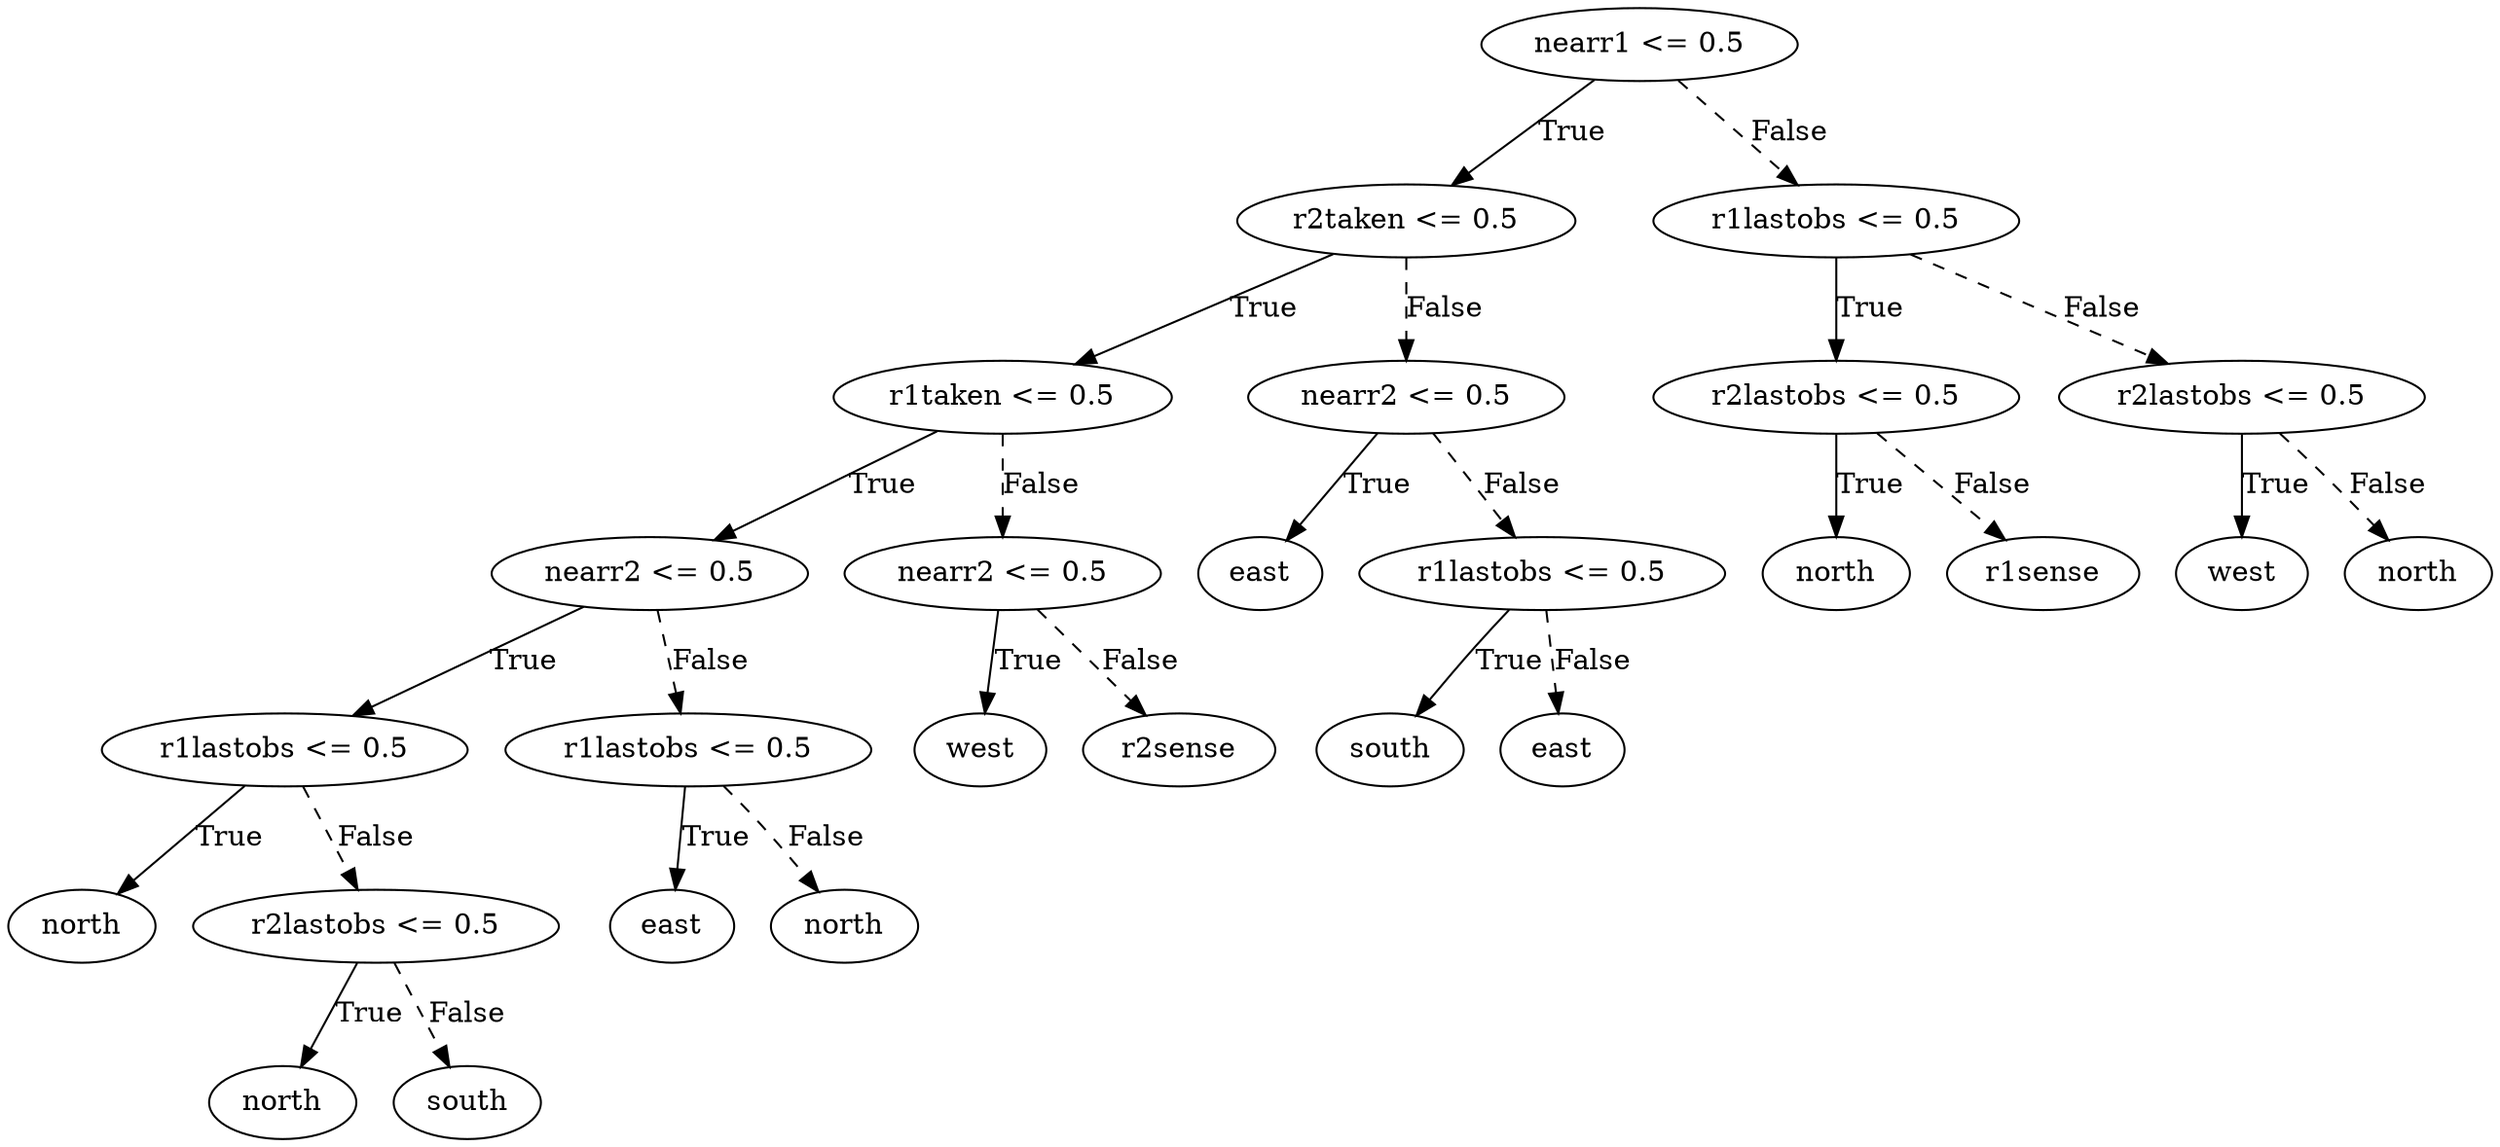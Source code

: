 digraph {
0 [label="nearr1 <= 0.5"];
1 [label="r2taken <= 0.5"];
2 [label="r1taken <= 0.5"];
3 [label="nearr2 <= 0.5"];
4 [label="r1lastobs <= 0.5"];
5 [label="north"];
4 -> 5 [label="True"];
6 [label="r2lastobs <= 0.5"];
7 [label="north"];
6 -> 7 [label="True"];
8 [label="south"];
6 -> 8 [style="dashed", label="False"];
4 -> 6 [style="dashed", label="False"];
3 -> 4 [label="True"];
9 [label="r1lastobs <= 0.5"];
10 [label="east"];
9 -> 10 [label="True"];
11 [label="north"];
9 -> 11 [style="dashed", label="False"];
3 -> 9 [style="dashed", label="False"];
2 -> 3 [label="True"];
12 [label="nearr2 <= 0.5"];
13 [label="west"];
12 -> 13 [label="True"];
14 [label="r2sense"];
12 -> 14 [style="dashed", label="False"];
2 -> 12 [style="dashed", label="False"];
1 -> 2 [label="True"];
15 [label="nearr2 <= 0.5"];
16 [label="east"];
15 -> 16 [label="True"];
17 [label="r1lastobs <= 0.5"];
18 [label="south"];
17 -> 18 [label="True"];
19 [label="east"];
17 -> 19 [style="dashed", label="False"];
15 -> 17 [style="dashed", label="False"];
1 -> 15 [style="dashed", label="False"];
0 -> 1 [label="True"];
20 [label="r1lastobs <= 0.5"];
21 [label="r2lastobs <= 0.5"];
22 [label="north"];
21 -> 22 [label="True"];
23 [label="r1sense"];
21 -> 23 [style="dashed", label="False"];
20 -> 21 [label="True"];
24 [label="r2lastobs <= 0.5"];
25 [label="west"];
24 -> 25 [label="True"];
26 [label="north"];
24 -> 26 [style="dashed", label="False"];
20 -> 24 [style="dashed", label="False"];
0 -> 20 [style="dashed", label="False"];

}